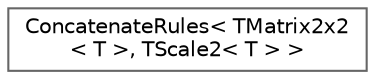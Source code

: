 digraph "Graphical Class Hierarchy"
{
 // INTERACTIVE_SVG=YES
 // LATEX_PDF_SIZE
  bgcolor="transparent";
  edge [fontname=Helvetica,fontsize=10,labelfontname=Helvetica,labelfontsize=10];
  node [fontname=Helvetica,fontsize=10,shape=box,height=0.2,width=0.4];
  rankdir="LR";
  Node0 [id="Node000000",label="ConcatenateRules\< TMatrix2x2\l\< T \>, TScale2\< T \> \>",height=0.2,width=0.4,color="grey40", fillcolor="white", style="filled",URL="$d7/dbd/structConcatenateRules_3_01TMatrix2x2_3_01T_01_4_00_01TScale2_3_01T_01_4_01_4.html",tooltip=" "];
}
